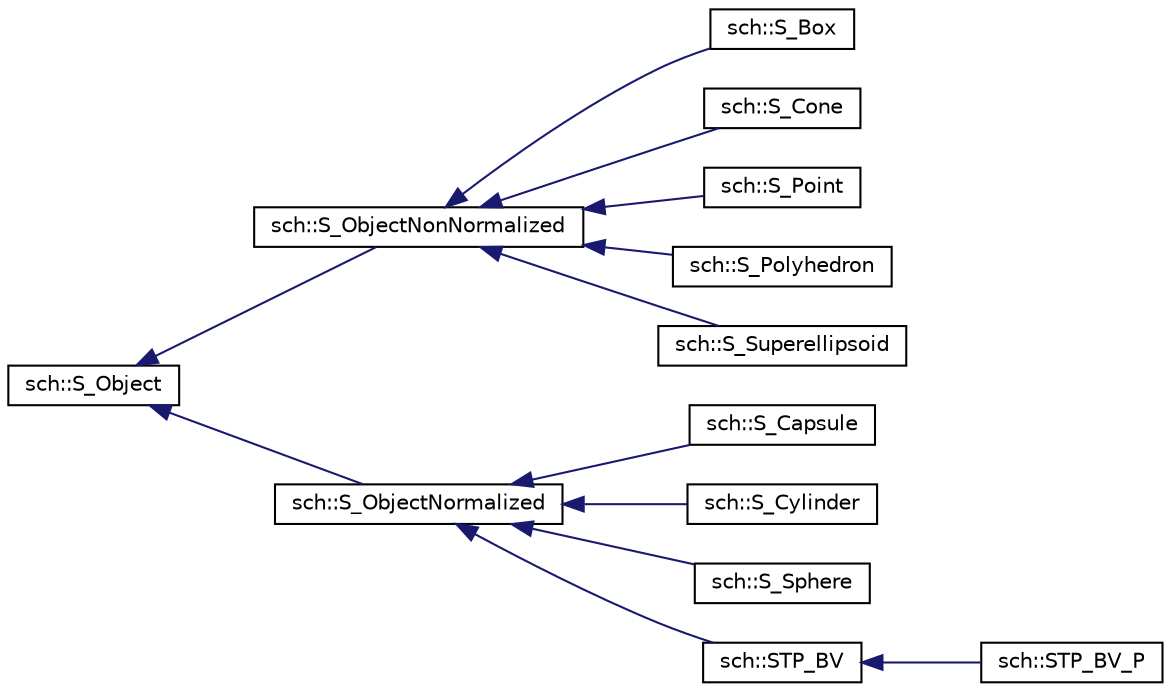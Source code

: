 digraph "Graphical Class Hierarchy"
{
 // LATEX_PDF_SIZE
  edge [fontname="Helvetica",fontsize="10",labelfontname="Helvetica",labelfontsize="10"];
  node [fontname="Helvetica",fontsize="10",shape=record];
  rankdir="LR";
  Node0 [label="sch::S_Object",height=0.2,width=0.4,color="black", fillcolor="white", style="filled",URL="$classsch_1_1S__Object.html",tooltip=" "];
  Node0 -> Node1 [dir="back",color="midnightblue",fontsize="10",style="solid",fontname="Helvetica"];
  Node1 [label="sch::S_ObjectNonNormalized",height=0.2,width=0.4,color="black", fillcolor="white", style="filled",URL="$classsch_1_1S__ObjectNonNormalized.html",tooltip=" "];
  Node1 -> Node2 [dir="back",color="midnightblue",fontsize="10",style="solid",fontname="Helvetica"];
  Node2 [label="sch::S_Box",height=0.2,width=0.4,color="black", fillcolor="white", style="filled",URL="$classsch_1_1S__Box.html",tooltip=" "];
  Node1 -> Node3 [dir="back",color="midnightblue",fontsize="10",style="solid",fontname="Helvetica"];
  Node3 [label="sch::S_Cone",height=0.2,width=0.4,color="black", fillcolor="white", style="filled",URL="$classsch_1_1S__Cone.html",tooltip=" "];
  Node1 -> Node4 [dir="back",color="midnightblue",fontsize="10",style="solid",fontname="Helvetica"];
  Node4 [label="sch::S_Point",height=0.2,width=0.4,color="black", fillcolor="white", style="filled",URL="$classsch_1_1S__Point.html",tooltip=" "];
  Node1 -> Node5 [dir="back",color="midnightblue",fontsize="10",style="solid",fontname="Helvetica"];
  Node5 [label="sch::S_Polyhedron",height=0.2,width=0.4,color="black", fillcolor="white", style="filled",URL="$classsch_1_1S__Polyhedron.html",tooltip=" "];
  Node1 -> Node6 [dir="back",color="midnightblue",fontsize="10",style="solid",fontname="Helvetica"];
  Node6 [label="sch::S_Superellipsoid",height=0.2,width=0.4,color="black", fillcolor="white", style="filled",URL="$classsch_1_1S__Superellipsoid.html",tooltip=" "];
  Node0 -> Node7 [dir="back",color="midnightblue",fontsize="10",style="solid",fontname="Helvetica"];
  Node7 [label="sch::S_ObjectNormalized",height=0.2,width=0.4,color="black", fillcolor="white", style="filled",URL="$classsch_1_1S__ObjectNormalized.html",tooltip=" "];
  Node7 -> Node8 [dir="back",color="midnightblue",fontsize="10",style="solid",fontname="Helvetica"];
  Node8 [label="sch::S_Capsule",height=0.2,width=0.4,color="black", fillcolor="white", style="filled",URL="$classsch_1_1S__Capsule.html",tooltip=" "];
  Node7 -> Node9 [dir="back",color="midnightblue",fontsize="10",style="solid",fontname="Helvetica"];
  Node9 [label="sch::S_Cylinder",height=0.2,width=0.4,color="black", fillcolor="white", style="filled",URL="$classsch_1_1S__Cylinder.html",tooltip=" "];
  Node7 -> Node10 [dir="back",color="midnightblue",fontsize="10",style="solid",fontname="Helvetica"];
  Node10 [label="sch::S_Sphere",height=0.2,width=0.4,color="black", fillcolor="white", style="filled",URL="$classsch_1_1S__Sphere.html",tooltip=" "];
  Node7 -> Node11 [dir="back",color="midnightblue",fontsize="10",style="solid",fontname="Helvetica"];
  Node11 [label="sch::STP_BV",height=0.2,width=0.4,color="black", fillcolor="white", style="filled",URL="$classsch_1_1STP__BV.html",tooltip=" "];
  Node11 -> Node12 [dir="back",color="midnightblue",fontsize="10",style="solid",fontname="Helvetica"];
  Node12 [label="sch::STP_BV_P",height=0.2,width=0.4,color="black", fillcolor="white", style="filled",URL="$classsch_1_1STP__BV__P.html",tooltip=" "];
}
